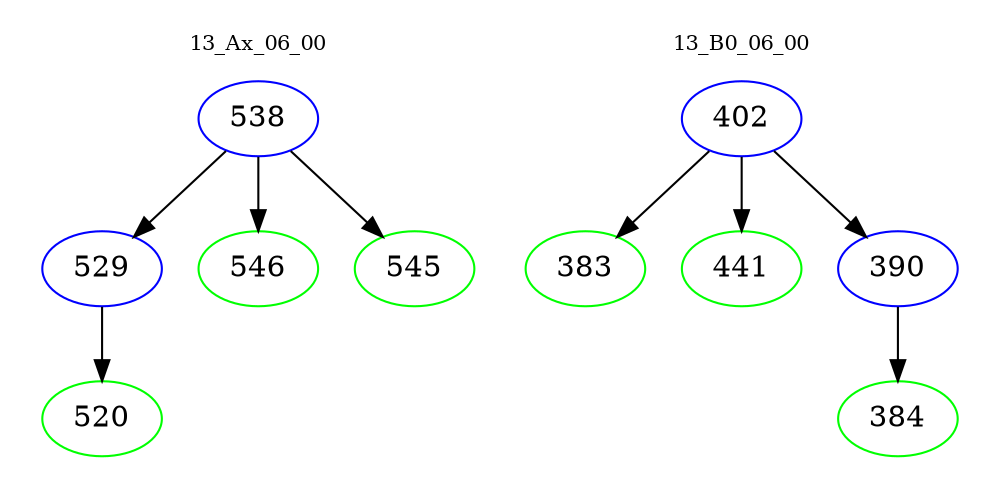 digraph{
subgraph cluster_0 {
color = white
label = "13_Ax_06_00";
fontsize=10;
T0_538 [label="538", color="blue"]
T0_538 -> T0_529 [color="black"]
T0_529 [label="529", color="blue"]
T0_529 -> T0_520 [color="black"]
T0_520 [label="520", color="green"]
T0_538 -> T0_546 [color="black"]
T0_546 [label="546", color="green"]
T0_538 -> T0_545 [color="black"]
T0_545 [label="545", color="green"]
}
subgraph cluster_1 {
color = white
label = "13_B0_06_00";
fontsize=10;
T1_402 [label="402", color="blue"]
T1_402 -> T1_383 [color="black"]
T1_383 [label="383", color="green"]
T1_402 -> T1_441 [color="black"]
T1_441 [label="441", color="green"]
T1_402 -> T1_390 [color="black"]
T1_390 [label="390", color="blue"]
T1_390 -> T1_384 [color="black"]
T1_384 [label="384", color="green"]
}
}
